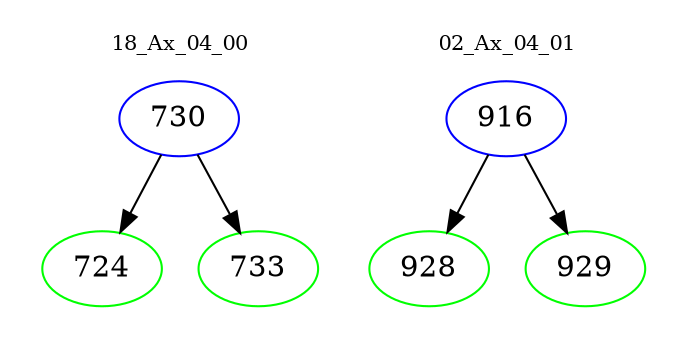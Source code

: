 digraph{
subgraph cluster_0 {
color = white
label = "18_Ax_04_00";
fontsize=10;
T0_730 [label="730", color="blue"]
T0_730 -> T0_724 [color="black"]
T0_724 [label="724", color="green"]
T0_730 -> T0_733 [color="black"]
T0_733 [label="733", color="green"]
}
subgraph cluster_1 {
color = white
label = "02_Ax_04_01";
fontsize=10;
T1_916 [label="916", color="blue"]
T1_916 -> T1_928 [color="black"]
T1_928 [label="928", color="green"]
T1_916 -> T1_929 [color="black"]
T1_929 [label="929", color="green"]
}
}
